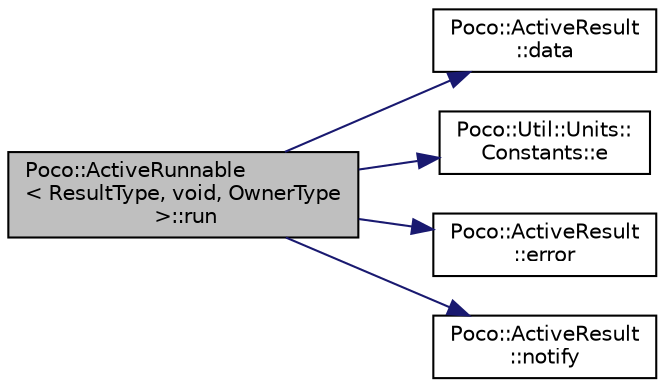 digraph "Poco::ActiveRunnable&lt; ResultType, void, OwnerType &gt;::run"
{
 // LATEX_PDF_SIZE
  edge [fontname="Helvetica",fontsize="10",labelfontname="Helvetica",labelfontsize="10"];
  node [fontname="Helvetica",fontsize="10",shape=record];
  rankdir="LR";
  Node1 [label="Poco::ActiveRunnable\l\< ResultType, void, OwnerType\l \>::run",height=0.2,width=0.4,color="black", fillcolor="grey75", style="filled", fontcolor="black",tooltip=" "];
  Node1 -> Node2 [color="midnightblue",fontsize="10",style="solid"];
  Node2 [label="Poco::ActiveResult\l::data",height=0.2,width=0.4,color="black", fillcolor="white", style="filled",URL="$classPoco_1_1ActiveResult.html#a48851acb14af139647ae98fc4a722467",tooltip="Returns a reference to the result data."];
  Node1 -> Node3 [color="midnightblue",fontsize="10",style="solid"];
  Node3 [label="Poco::Util::Units::\lConstants::e",height=0.2,width=0.4,color="black", fillcolor="white", style="filled",URL="$namespacePoco_1_1Util_1_1Units_1_1Constants.html#a3b5a4d76ecc969e5c86206d78e618021",tooltip=" "];
  Node1 -> Node4 [color="midnightblue",fontsize="10",style="solid"];
  Node4 [label="Poco::ActiveResult\l::error",height=0.2,width=0.4,color="black", fillcolor="white", style="filled",URL="$classPoco_1_1ActiveResult.html#afadfa6f4f8b37c633990bef692c00949",tooltip=" "];
  Node1 -> Node5 [color="midnightblue",fontsize="10",style="solid"];
  Node5 [label="Poco::ActiveResult\l::notify",height=0.2,width=0.4,color="black", fillcolor="white", style="filled",URL="$classPoco_1_1ActiveResult.html#a7fd66c3d5914d989c6323626cf22bfcb",tooltip=" "];
}
